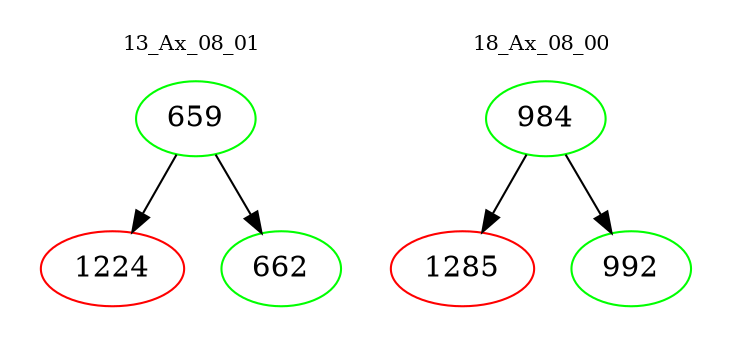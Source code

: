 digraph{
subgraph cluster_0 {
color = white
label = "13_Ax_08_01";
fontsize=10;
T0_659 [label="659", color="green"]
T0_659 -> T0_1224 [color="black"]
T0_1224 [label="1224", color="red"]
T0_659 -> T0_662 [color="black"]
T0_662 [label="662", color="green"]
}
subgraph cluster_1 {
color = white
label = "18_Ax_08_00";
fontsize=10;
T1_984 [label="984", color="green"]
T1_984 -> T1_1285 [color="black"]
T1_1285 [label="1285", color="red"]
T1_984 -> T1_992 [color="black"]
T1_992 [label="992", color="green"]
}
}
